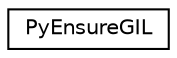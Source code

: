 digraph G
{
  edge [fontname="Helvetica",fontsize="10",labelfontname="Helvetica",labelfontsize="10"];
  node [fontname="Helvetica",fontsize="10",shape=record];
  rankdir="LR";
  Node1 [label="PyEnsureGIL",height=0.2,width=0.4,color="black", fillcolor="white", style="filled",URL="$classPyEnsureGIL.html"];
}
